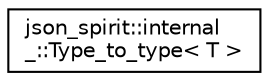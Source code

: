 digraph "Graphical Class Hierarchy"
{
 // LATEX_PDF_SIZE
  edge [fontname="Helvetica",fontsize="10",labelfontname="Helvetica",labelfontsize="10"];
  node [fontname="Helvetica",fontsize="10",shape=record];
  rankdir="LR";
  Node0 [label="json_spirit::internal\l_::Type_to_type\< T \>",height=0.2,width=0.4,color="black", fillcolor="white", style="filled",URL="$structjson__spirit_1_1internal___1_1_type__to__type.html",tooltip=" "];
}
